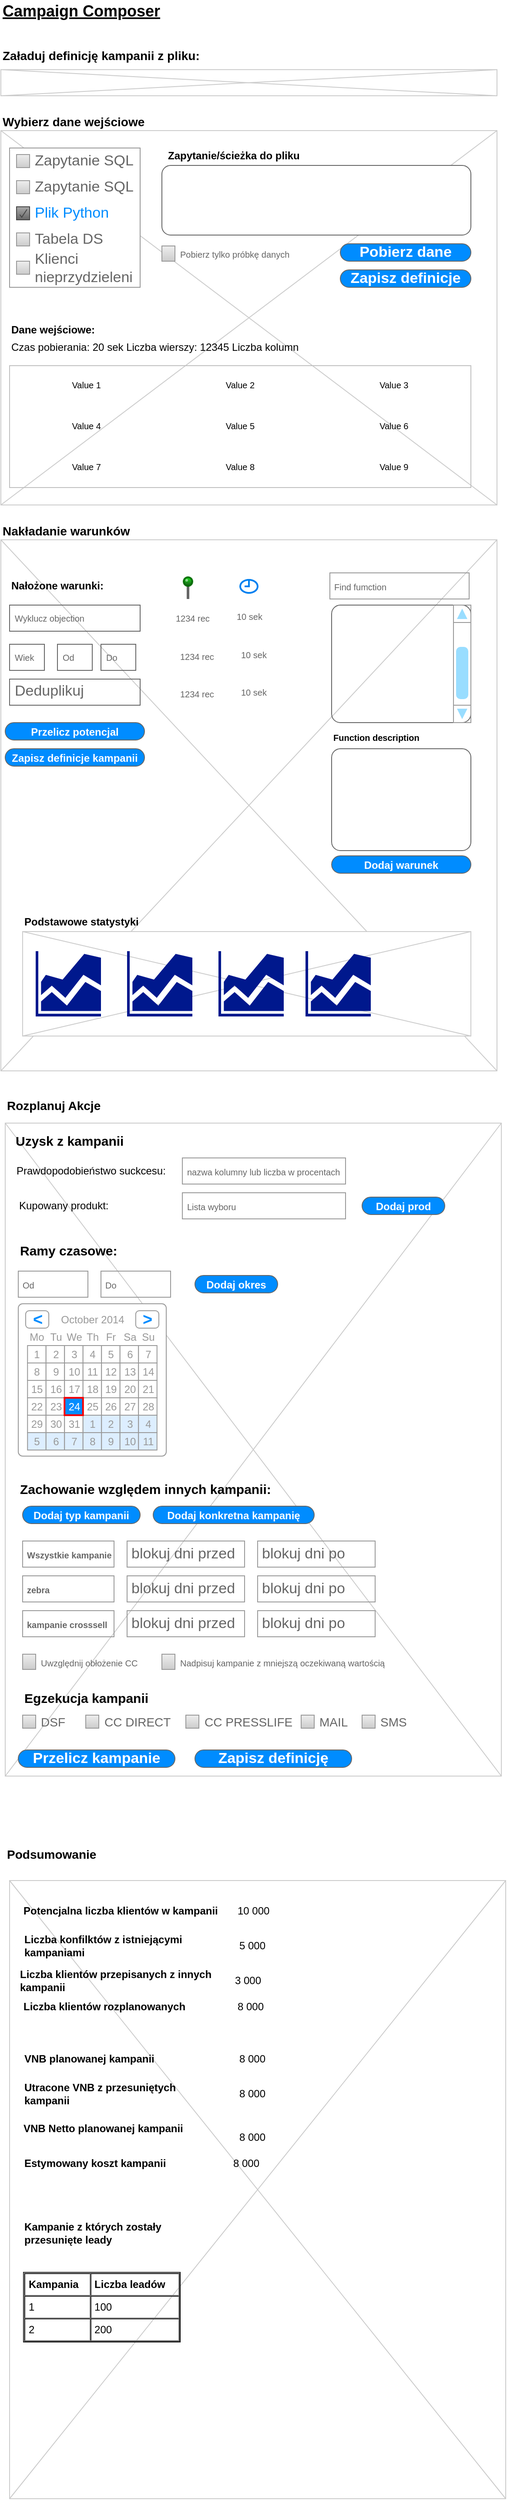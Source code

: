 <mxfile version="12.8.1" type="github">
  <diagram name="Page-1" id="f1b7ffb7-ca1e-a977-7cf5-a751b3c06c05">
    <mxGraphModel dx="1468" dy="744" grid="1" gridSize="10" guides="1" tooltips="1" connect="1" arrows="1" fold="1" page="1" pageScale="1" pageWidth="826" pageHeight="1169" background="#ffffff" math="0" shadow="0">
      <root>
        <mxCell id="0" />
        <mxCell id="1" parent="0" />
        <mxCell id="13" value="" style="verticalLabelPosition=bottom;verticalAlign=top;strokeWidth=1;shape=mxgraph.mockup.graphics.iconGrid;strokeColor=#CCCCCC;gridSize=1,1;" parent="1" vertex="1">
          <mxGeometry x="190" y="220" width="570" height="430" as="geometry" />
        </mxCell>
        <mxCell id="2" value="Campaign Composer" style="text;spacingTop=-5;fontSize=18;fontStyle=5" parent="1" vertex="1">
          <mxGeometry x="190" y="70" width="230" height="20" as="geometry" />
        </mxCell>
        <mxCell id="10" value="Wybierz dane wejściowe" style="text;spacingTop=-5;fontSize=14;fontStyle=1" parent="1" vertex="1">
          <mxGeometry x="190" y="200" width="250" height="20" as="geometry" />
        </mxCell>
        <mxCell id="50" value="" style="verticalLabelPosition=bottom;verticalAlign=top;strokeWidth=1;shape=mxgraph.mockup.graphics.iconGrid;strokeColor=#CCCCCC;gridSize=1,1;" parent="1" vertex="1">
          <mxGeometry x="190" y="150" width="570" height="30" as="geometry" />
        </mxCell>
        <mxCell id="51" value="Zapytanie/ścieżka do pliku" style="text;spacingTop=-5;fontStyle=1" parent="1" vertex="1">
          <mxGeometry x="380" y="240" width="30" height="20" as="geometry" />
        </mxCell>
        <mxCell id="rB9tY-ax31ugRvZ0QZS--175" value="" style="strokeWidth=1;shadow=0;dashed=0;align=center;html=1;shape=mxgraph.mockup.forms.rrect;rSize=0;strokeColor=#999999;fillColor=#ffffff;recursiveResize=0;" vertex="1" parent="1">
          <mxGeometry x="200" y="240" width="150" height="160" as="geometry" />
        </mxCell>
        <mxCell id="rB9tY-ax31ugRvZ0QZS--176" value="Zapytanie SQL" style="strokeWidth=1;shadow=0;dashed=0;align=center;html=1;shape=mxgraph.mockup.forms.rrect;rSize=0;fillColor=#eeeeee;strokeColor=#999999;gradientColor=#cccccc;align=left;spacingLeft=4;fontSize=17;fontColor=#666666;labelPosition=right;" vertex="1" parent="rB9tY-ax31ugRvZ0QZS--175">
          <mxGeometry x="8" y="7.5" width="15" height="15" as="geometry" />
        </mxCell>
        <mxCell id="rB9tY-ax31ugRvZ0QZS--177" value="Zapytanie SQL" style="strokeWidth=1;shadow=0;dashed=0;align=center;html=1;shape=mxgraph.mockup.forms.rrect;rSize=0;fillColor=#eeeeee;strokeColor=#999999;gradientColor=#cccccc;align=left;spacingLeft=4;fontSize=17;fontColor=#666666;labelPosition=right;" vertex="1" parent="rB9tY-ax31ugRvZ0QZS--175">
          <mxGeometry x="8" y="37.5" width="15" height="15" as="geometry" />
        </mxCell>
        <mxCell id="rB9tY-ax31ugRvZ0QZS--178" value="Plik Python" style="strokeWidth=1;shadow=0;dashed=0;align=center;html=1;shape=mxgraph.mockup.forms.checkbox;rSize=0;resizable=0;fillColor=#aaaaaa;strokeColor=#444444;gradientColor=#666666;align=left;spacingLeft=4;fontSize=17;fontColor=#008cff;labelPosition=right;" vertex="1" parent="rB9tY-ax31ugRvZ0QZS--175">
          <mxGeometry x="8" y="67.5" width="15" height="15" as="geometry" />
        </mxCell>
        <mxCell id="rB9tY-ax31ugRvZ0QZS--179" value="Tabela DS" style="strokeWidth=1;shadow=0;dashed=0;align=center;html=1;shape=mxgraph.mockup.forms.rrect;rSize=0;fillColor=#eeeeee;strokeColor=#999999;gradientColor=#cccccc;align=left;spacingLeft=4;fontSize=17;fontColor=#666666;labelPosition=right;" vertex="1" parent="rB9tY-ax31ugRvZ0QZS--175">
          <mxGeometry x="8" y="97.5" width="15" height="15" as="geometry" />
        </mxCell>
        <mxCell id="rB9tY-ax31ugRvZ0QZS--188" value="Klienci&lt;br&gt;nieprzydzieleni" style="strokeWidth=1;shadow=0;dashed=0;align=center;html=1;shape=mxgraph.mockup.forms.rrect;rSize=0;fillColor=#eeeeee;strokeColor=#999999;gradientColor=#cccccc;align=left;spacingLeft=4;fontSize=17;fontColor=#666666;labelPosition=right;" vertex="1" parent="rB9tY-ax31ugRvZ0QZS--175">
          <mxGeometry x="8" y="130" width="15" height="15" as="geometry" />
        </mxCell>
        <mxCell id="rB9tY-ax31ugRvZ0QZS--185" value="" style="shape=mxgraph.mockup.containers.marginRect;rectMarginTop=10;strokeColor=#666666;strokeWidth=1;dashed=0;rounded=1;arcSize=5;recursiveResize=0;" vertex="1" parent="1">
          <mxGeometry x="375" y="250" width="355" height="90" as="geometry" />
        </mxCell>
        <mxCell id="rB9tY-ax31ugRvZ0QZS--189" value="Załaduj definicję kampanii z pliku:" style="text;spacingTop=-5;fontSize=14;fontStyle=1" vertex="1" parent="1">
          <mxGeometry x="190" y="124" width="250" height="20" as="geometry" />
        </mxCell>
        <mxCell id="rB9tY-ax31ugRvZ0QZS--190" value="" style="shape=image;html=1;verticalAlign=top;verticalLabelPosition=bottom;labelBackgroundColor=#ffffff;imageAspect=0;aspect=fixed;image=https://cdn4.iconfinder.com/data/icons/common-toolbar/36/Open-128.png;fontSize=14;" vertex="1" parent="1">
          <mxGeometry x="210" y="156" width="18" height="18" as="geometry" />
        </mxCell>
        <mxCell id="rB9tY-ax31ugRvZ0QZS--191" value="Zapisz definicje" style="strokeWidth=1;shadow=0;dashed=0;align=center;html=1;shape=mxgraph.mockup.buttons.button;strokeColor=#666666;fontColor=#ffffff;mainText=;buttonStyle=round;fontSize=17;fontStyle=1;fillColor=#008cff;whiteSpace=wrap;" vertex="1" parent="1">
          <mxGeometry x="580" y="380" width="150" height="20" as="geometry" />
        </mxCell>
        <mxCell id="rB9tY-ax31ugRvZ0QZS--192" value="Pobierz dane" style="strokeWidth=1;shadow=0;dashed=0;align=center;html=1;shape=mxgraph.mockup.buttons.button;strokeColor=#666666;fontColor=#ffffff;mainText=;buttonStyle=round;fontSize=17;fontStyle=1;fillColor=#008cff;whiteSpace=wrap;" vertex="1" parent="1">
          <mxGeometry x="580" y="350" width="150" height="20" as="geometry" />
        </mxCell>
        <mxCell id="rB9tY-ax31ugRvZ0QZS--199" value="&lt;table border=&quot;0&quot; width=&quot;100%&quot; style=&quot;width: 100% ; height: 100% ; border-collapse: collapse ; font-size: 10px&quot;&gt;&lt;tbody&gt;&lt;tr&gt;&lt;td align=&quot;center&quot;&gt;&lt;font style=&quot;font-size: 10px&quot;&gt;Value 1&lt;/font&gt;&lt;/td&gt;&lt;td align=&quot;center&quot;&gt;&lt;font style=&quot;font-size: 10px&quot;&gt;Value 2&lt;/font&gt;&lt;/td&gt;&lt;td align=&quot;center&quot;&gt;&lt;font style=&quot;font-size: 10px&quot;&gt;Value 3&lt;/font&gt;&lt;/td&gt;&lt;/tr&gt;&lt;tr&gt;&lt;td align=&quot;center&quot;&gt;&lt;font style=&quot;font-size: 10px&quot;&gt;Value 4&lt;/font&gt;&lt;/td&gt;&lt;td align=&quot;center&quot;&gt;&lt;font style=&quot;font-size: 10px&quot;&gt;Value 5&lt;/font&gt;&lt;/td&gt;&lt;td align=&quot;center&quot;&gt;&lt;font style=&quot;font-size: 10px&quot;&gt;Value 6&lt;/font&gt;&lt;/td&gt;&lt;/tr&gt;&lt;tr&gt;&lt;td align=&quot;center&quot;&gt;&lt;font style=&quot;font-size: 10px&quot;&gt;Value 7&lt;/font&gt;&lt;/td&gt;&lt;td align=&quot;center&quot;&gt;&lt;font style=&quot;font-size: 10px&quot;&gt;Value 8&lt;/font&gt;&lt;/td&gt;&lt;td align=&quot;center&quot;&gt;&lt;font style=&quot;font-size: 10px&quot;&gt;Value 9&lt;/font&gt;&lt;/td&gt;&lt;/tr&gt;&lt;/tbody&gt;&lt;/table&gt;" style="text;html=1;strokeColor=#c0c0c0;fillColor=none;overflow=fill;fontSize=14;" vertex="1" parent="1">
          <mxGeometry x="200" y="490" width="530" height="140" as="geometry" />
        </mxCell>
        <mxCell id="rB9tY-ax31ugRvZ0QZS--203" value="Dane wejściowe:&#xa;" style="text;spacingTop=-5;fontStyle=1" vertex="1" parent="1">
          <mxGeometry x="200" y="440" width="30" height="20" as="geometry" />
        </mxCell>
        <mxCell id="rB9tY-ax31ugRvZ0QZS--206" value="Czas pobierania: 20 sek Liczba wierszy: 12345 Liczba kolumn" style="text;spacingTop=-5;fontStyle=0" vertex="1" parent="1">
          <mxGeometry x="200" y="460" width="30" height="20" as="geometry" />
        </mxCell>
        <mxCell id="rB9tY-ax31ugRvZ0QZS--207" value="&lt;font style=&quot;font-size: 10px&quot;&gt;Pobierz tylko próbkę danych&lt;/font&gt;" style="strokeWidth=1;shadow=0;dashed=0;align=center;html=1;shape=mxgraph.mockup.forms.rrect;rSize=0;fillColor=#eeeeee;strokeColor=#999999;gradientColor=#cccccc;align=left;spacingLeft=4;fontSize=17;fontColor=#666666;labelPosition=right;" vertex="1" parent="1">
          <mxGeometry x="375" y="352.5" width="15" height="17.5" as="geometry" />
        </mxCell>
        <mxCell id="rB9tY-ax31ugRvZ0QZS--212" value="Nakładanie warunków" style="text;spacingTop=-5;fontSize=14;fontStyle=1" vertex="1" parent="1">
          <mxGeometry x="190" y="670" width="250" height="20" as="geometry" />
        </mxCell>
        <mxCell id="rB9tY-ax31ugRvZ0QZS--213" value="" style="verticalLabelPosition=bottom;verticalAlign=top;strokeWidth=1;shape=mxgraph.mockup.graphics.iconGrid;strokeColor=#CCCCCC;gridSize=1,1;" vertex="1" parent="1">
          <mxGeometry x="190" y="690" width="570" height="610" as="geometry" />
        </mxCell>
        <mxCell id="rB9tY-ax31ugRvZ0QZS--224" value="" style="shape=mxgraph.mockup.containers.marginRect;rectMarginTop=10;strokeColor=#666666;strokeWidth=1;dashed=0;rounded=1;arcSize=5;recursiveResize=0;fillColor=none;gradientColor=none;fontSize=14;" vertex="1" parent="1">
          <mxGeometry x="570" y="755" width="160" height="145" as="geometry" />
        </mxCell>
        <mxCell id="rB9tY-ax31ugRvZ0QZS--230" value="" style="verticalLabelPosition=bottom;shadow=0;dashed=0;align=center;html=1;verticalAlign=top;strokeWidth=1;shape=mxgraph.mockup.navigation.scrollBar;strokeColor=#999999;barPos=20;fillColor2=#99ddff;strokeColor2=none;direction=north;fillColor=none;gradientColor=none;fontSize=10;" vertex="1" parent="1">
          <mxGeometry x="710" y="765" width="10" height="135" as="geometry" />
        </mxCell>
        <mxCell id="rB9tY-ax31ugRvZ0QZS--234" value="" style="shape=image;html=1;verticalAlign=top;verticalLabelPosition=bottom;labelBackgroundColor=#ffffff;imageAspect=0;aspect=fixed;image=https://cdn3.iconfinder.com/data/icons/wpzoom-developer-icon-set/500/67-128.png;fillColor=none;gradientColor=none;fontSize=13;" vertex="1" parent="1">
          <mxGeometry x="710" y="736" width="18" height="18" as="geometry" />
        </mxCell>
        <mxCell id="rB9tY-ax31ugRvZ0QZS--235" value="" style="shape=mxgraph.mockup.containers.marginRect;rectMarginTop=10;strokeColor=#666666;strokeWidth=1;dashed=0;rounded=1;arcSize=5;recursiveResize=0;fillColor=none;gradientColor=none;fontSize=12;" vertex="1" parent="1">
          <mxGeometry x="570" y="920" width="160" height="127" as="geometry" />
        </mxCell>
        <mxCell id="rB9tY-ax31ugRvZ0QZS--239" value="Function description" style="text;spacingTop=-5;fontStyle=1;fontSize=10;" vertex="1" parent="1">
          <mxGeometry x="570" y="910" width="30" height="20" as="geometry" />
        </mxCell>
        <mxCell id="rB9tY-ax31ugRvZ0QZS--242" value="&lt;span style=&quot;font-size: 12px&quot;&gt;Dodaj warunek&lt;/span&gt;" style="strokeWidth=1;shadow=0;dashed=0;align=center;html=1;shape=mxgraph.mockup.buttons.button;strokeColor=#666666;fontColor=#ffffff;mainText=;buttonStyle=round;fontSize=17;fontStyle=1;fillColor=#008cff;whiteSpace=wrap;" vertex="1" parent="1">
          <mxGeometry x="570" y="1053" width="160" height="20" as="geometry" />
        </mxCell>
        <mxCell id="rB9tY-ax31ugRvZ0QZS--243" value="Nałożone warunki:" style="text;spacingTop=-5;fontSize=12;fontStyle=1" vertex="1" parent="1">
          <mxGeometry x="200" y="734" width="250" height="20" as="geometry" />
        </mxCell>
        <mxCell id="rB9tY-ax31ugRvZ0QZS--244" value="&lt;font style=&quot;font-size: 10px&quot;&gt;Wyklucz objection&lt;/font&gt;" style="strokeWidth=1;shadow=0;dashed=0;align=center;html=1;shape=mxgraph.mockup.text.textBox;fontColor=#666666;align=left;fontSize=17;spacingLeft=4;spacingTop=-3;strokeColor=#666666;mainText=;fillColor=none;gradientColor=none;" vertex="1" parent="1">
          <mxGeometry x="200" y="765" width="150" height="30" as="geometry" />
        </mxCell>
        <mxCell id="rB9tY-ax31ugRvZ0QZS--245" value="" style="html=1;verticalLabelPosition=bottom;align=center;labelBackgroundColor=#ffffff;verticalAlign=top;strokeWidth=2;strokeColor=#0080F0;shadow=0;dashed=0;shape=mxgraph.ios7.icons.clock;fillColor=none;gradientColor=none;fontSize=12;" vertex="1" parent="1">
          <mxGeometry x="465" y="736" width="20" height="15" as="geometry" />
        </mxCell>
        <mxCell id="rB9tY-ax31ugRvZ0QZS--246" value="&lt;font style=&quot;font-size: 10px&quot;&gt;10 sek&lt;/font&gt;" style="strokeWidth=1;shadow=0;dashed=0;align=center;html=1;shape=mxgraph.mockup.text.textBox;fontColor=#666666;align=left;fontSize=17;spacingLeft=4;spacingTop=-3;strokeColor=none;mainText=;fillColor=none;gradientColor=none;" vertex="1" parent="1">
          <mxGeometry x="455" y="765.5" width="40" height="25" as="geometry" />
        </mxCell>
        <mxCell id="rB9tY-ax31ugRvZ0QZS--249" value="" style="verticalLabelPosition=top;shadow=0;dashed=0;align=center;html=1;verticalAlign=bottom;strokeWidth=1;shape=mxgraph.mockup.misc.pin;fillColor2=#00dd00;fillColor3=#004400;strokeColor=#006600;fillColor=none;gradientColor=none;fontSize=12;" vertex="1" parent="1">
          <mxGeometry x="400" y="733" width="10" height="25" as="geometry" />
        </mxCell>
        <mxCell id="rB9tY-ax31ugRvZ0QZS--250" value="&lt;font style=&quot;font-size: 10px&quot;&gt;1234 rec&lt;/font&gt;" style="strokeWidth=1;shadow=0;dashed=0;align=center;html=1;shape=mxgraph.mockup.text.textBox;fontColor=#666666;align=left;fontSize=17;spacingLeft=4;spacingTop=-3;strokeColor=none;mainText=;fillColor=none;gradientColor=none;" vertex="1" parent="1">
          <mxGeometry x="385" y="767.5" width="40" height="25" as="geometry" />
        </mxCell>
        <mxCell id="rB9tY-ax31ugRvZ0QZS--251" value="&lt;font style=&quot;font-size: 10px&quot;&gt;Wiek&lt;/font&gt;" style="strokeWidth=1;shadow=0;dashed=0;align=center;html=1;shape=mxgraph.mockup.text.textBox;fontColor=#666666;align=left;fontSize=17;spacingLeft=4;spacingTop=-3;strokeColor=#666666;mainText=;fillColor=none;gradientColor=none;" vertex="1" parent="1">
          <mxGeometry x="200" y="810" width="40" height="30" as="geometry" />
        </mxCell>
        <mxCell id="rB9tY-ax31ugRvZ0QZS--252" value="&lt;font style=&quot;font-size: 10px&quot;&gt;Od&lt;/font&gt;" style="strokeWidth=1;shadow=0;dashed=0;align=center;html=1;shape=mxgraph.mockup.text.textBox;fontColor=#666666;align=left;fontSize=17;spacingLeft=4;spacingTop=-3;strokeColor=#666666;mainText=;fillColor=none;gradientColor=none;" vertex="1" parent="1">
          <mxGeometry x="255" y="810" width="40" height="30" as="geometry" />
        </mxCell>
        <mxCell id="rB9tY-ax31ugRvZ0QZS--253" value="&lt;font style=&quot;font-size: 10px&quot;&gt;Do&lt;/font&gt;" style="strokeWidth=1;shadow=0;dashed=0;align=center;html=1;shape=mxgraph.mockup.text.textBox;fontColor=#666666;align=left;fontSize=17;spacingLeft=4;spacingTop=-3;strokeColor=#666666;mainText=;fillColor=none;gradientColor=none;" vertex="1" parent="1">
          <mxGeometry x="305" y="810" width="40" height="30" as="geometry" />
        </mxCell>
        <mxCell id="rB9tY-ax31ugRvZ0QZS--256" value="&lt;font style=&quot;font-size: 10px&quot;&gt;10 sek&lt;/font&gt;" style="strokeWidth=1;shadow=0;dashed=0;align=center;html=1;shape=mxgraph.mockup.text.textBox;fontColor=#666666;align=left;fontSize=17;spacingLeft=4;spacingTop=-3;strokeColor=none;mainText=;fillColor=none;gradientColor=none;" vertex="1" parent="1">
          <mxGeometry x="460" y="810" width="40" height="25" as="geometry" />
        </mxCell>
        <mxCell id="rB9tY-ax31ugRvZ0QZS--257" value="&lt;font style=&quot;font-size: 10px&quot;&gt;1234 rec&lt;/font&gt;" style="strokeWidth=1;shadow=0;dashed=0;align=center;html=1;shape=mxgraph.mockup.text.textBox;fontColor=#666666;align=left;fontSize=17;spacingLeft=4;spacingTop=-3;strokeColor=none;mainText=;fillColor=none;gradientColor=none;" vertex="1" parent="1">
          <mxGeometry x="390" y="812" width="40" height="25" as="geometry" />
        </mxCell>
        <mxCell id="rB9tY-ax31ugRvZ0QZS--258" value="&lt;span style=&quot;font-size: 12px&quot;&gt;Przelicz potencjal&lt;/span&gt;&lt;span style=&quot;color: rgba(0 , 0 , 0 , 0) ; font-family: monospace ; font-size: 0px ; font-weight: 400 ; white-space: nowrap&quot;&gt;%3CmxGraphModel%3E%3Croot%3E%3CmxCell%20id%3D%220%22%2F%3E%3CmxCell%20id%3D%221%22%20parent%3D%220%22%2F%3E%3CmxCell%20id%3D%222%22%20value%3D%22%26lt%3Bspan%20style%3D%26quot%3Bfont-size%3A%2012px%26quot%3B%26gt%3BDodaj%20warunek%26lt%3B%2Fspan%26gt%3B%22%20style%3D%22strokeWidth%3D1%3Bshadow%3D0%3Bdashed%3D0%3Balign%3Dcenter%3Bhtml%3D1%3Bshape%3Dmxgraph.mockup.buttons.button%3BstrokeColor%3D%23666666%3BfontColor%3D%23ffffff%3BmainText%3D%3BbuttonStyle%3Dround%3BfontSize%3D17%3BfontStyle%3D1%3BfillColor%3D%23008cff%3BwhiteSpace%3Dwrap%3B%22%20vertex%3D%221%22%20parent%3D%221%22%3E%3CmxGeometry%20x%3D%22570%22%20y%3D%221053%22%20width%3D%22160%22%20height%3D%2220%22%20as%3D%22geometry%22%2F%3E%3C%2FmxCell%3E%3C%2Froot%3E%3C%2FmxGraphModel%3E&lt;/span&gt;" style="strokeWidth=1;shadow=0;dashed=0;align=center;html=1;shape=mxgraph.mockup.buttons.button;strokeColor=#666666;fontColor=#ffffff;mainText=;buttonStyle=round;fontSize=17;fontStyle=1;fillColor=#008cff;whiteSpace=wrap;" vertex="1" parent="1">
          <mxGeometry x="195" y="900" width="160" height="20" as="geometry" />
        </mxCell>
        <mxCell id="rB9tY-ax31ugRvZ0QZS--259" value="&lt;span style=&quot;font-size: 12px&quot;&gt;Zapisz definicje kampanii&lt;/span&gt;" style="strokeWidth=1;shadow=0;dashed=0;align=center;html=1;shape=mxgraph.mockup.buttons.button;strokeColor=#666666;fontColor=#ffffff;mainText=;buttonStyle=round;fontSize=17;fontStyle=1;fillColor=#008cff;whiteSpace=wrap;" vertex="1" parent="1">
          <mxGeometry x="195" y="930" width="160" height="20" as="geometry" />
        </mxCell>
        <mxCell id="rB9tY-ax31ugRvZ0QZS--260" value="Deduplikuj" style="strokeWidth=1;shadow=0;dashed=0;align=center;html=1;shape=mxgraph.mockup.text.textBox;fontColor=#666666;align=left;fontSize=17;spacingLeft=4;spacingTop=-3;strokeColor=#666666;mainText=;fillColor=none;gradientColor=none;" vertex="1" parent="1">
          <mxGeometry x="200" y="850" width="150" height="30" as="geometry" />
        </mxCell>
        <mxCell id="rB9tY-ax31ugRvZ0QZS--261" value="" style="verticalLabelPosition=bottom;verticalAlign=top;strokeWidth=1;shape=mxgraph.mockup.graphics.iconGrid;strokeColor=#CCCCCC;gridSize=1,1;" vertex="1" parent="1">
          <mxGeometry x="215" y="1140" width="515" height="120" as="geometry" />
        </mxCell>
        <mxCell id="rB9tY-ax31ugRvZ0QZS--262" value="Podstawowe statystyki" style="text;spacingTop=-5;fontSize=12;fontStyle=1" vertex="1" parent="1">
          <mxGeometry x="215" y="1120" width="250" height="20" as="geometry" />
        </mxCell>
        <mxCell id="rB9tY-ax31ugRvZ0QZS--263" value="" style="aspect=fixed;pointerEvents=1;shadow=0;dashed=0;html=1;strokeColor=none;labelPosition=center;verticalLabelPosition=bottom;verticalAlign=top;align=center;fillColor=#00188D;shape=mxgraph.mscae.general.graph;fontSize=12;" vertex="1" parent="1">
          <mxGeometry x="230" y="1162.5" width="75" height="75" as="geometry" />
        </mxCell>
        <mxCell id="rB9tY-ax31ugRvZ0QZS--264" value="" style="aspect=fixed;pointerEvents=1;shadow=0;dashed=0;html=1;strokeColor=none;labelPosition=center;verticalLabelPosition=bottom;verticalAlign=top;align=center;fillColor=#00188D;shape=mxgraph.mscae.general.graph;fontSize=12;" vertex="1" parent="1">
          <mxGeometry x="335" y="1162.5" width="75" height="75" as="geometry" />
        </mxCell>
        <mxCell id="rB9tY-ax31ugRvZ0QZS--265" value="" style="aspect=fixed;pointerEvents=1;shadow=0;dashed=0;html=1;strokeColor=none;labelPosition=center;verticalLabelPosition=bottom;verticalAlign=top;align=center;fillColor=#00188D;shape=mxgraph.mscae.general.graph;fontSize=12;" vertex="1" parent="1">
          <mxGeometry x="440" y="1162.5" width="75" height="75" as="geometry" />
        </mxCell>
        <mxCell id="rB9tY-ax31ugRvZ0QZS--266" value="" style="aspect=fixed;pointerEvents=1;shadow=0;dashed=0;html=1;strokeColor=none;labelPosition=center;verticalLabelPosition=bottom;verticalAlign=top;align=center;fillColor=#00188D;shape=mxgraph.mscae.general.graph;fontSize=12;" vertex="1" parent="1">
          <mxGeometry x="540" y="1162.5" width="75" height="75" as="geometry" />
        </mxCell>
        <mxCell id="rB9tY-ax31ugRvZ0QZS--267" value="Rozplanuj Akcje" style="text;spacingTop=-5;fontSize=14;fontStyle=1" vertex="1" parent="1">
          <mxGeometry x="195" y="1330" width="250" height="20" as="geometry" />
        </mxCell>
        <mxCell id="rB9tY-ax31ugRvZ0QZS--268" value="" style="verticalLabelPosition=bottom;verticalAlign=top;strokeWidth=1;shape=mxgraph.mockup.graphics.iconGrid;strokeColor=#CCCCCC;gridSize=1,1;" vertex="1" parent="1">
          <mxGeometry x="195" y="1360" width="570" height="750" as="geometry" />
        </mxCell>
        <mxCell id="rB9tY-ax31ugRvZ0QZS--271" value="&lt;font style=&quot;font-size: 10px&quot;&gt;10 sek&lt;/font&gt;" style="strokeWidth=1;shadow=0;dashed=0;align=center;html=1;shape=mxgraph.mockup.text.textBox;fontColor=#666666;align=left;fontSize=17;spacingLeft=4;spacingTop=-3;strokeColor=none;mainText=;fillColor=none;gradientColor=none;" vertex="1" parent="1">
          <mxGeometry x="460" y="853" width="40" height="25" as="geometry" />
        </mxCell>
        <mxCell id="rB9tY-ax31ugRvZ0QZS--272" value="&lt;font style=&quot;font-size: 10px&quot;&gt;1234 rec&lt;/font&gt;" style="strokeWidth=1;shadow=0;dashed=0;align=center;html=1;shape=mxgraph.mockup.text.textBox;fontColor=#666666;align=left;fontSize=17;spacingLeft=4;spacingTop=-3;strokeColor=none;mainText=;fillColor=none;gradientColor=none;" vertex="1" parent="1">
          <mxGeometry x="390" y="855" width="40" height="25" as="geometry" />
        </mxCell>
        <mxCell id="rB9tY-ax31ugRvZ0QZS--273" value="Uzysk z kampanii" style="text;spacingTop=-5;fontSize=15;fontStyle=1" vertex="1" parent="1">
          <mxGeometry x="205" y="1370" width="115" height="20" as="geometry" />
        </mxCell>
        <mxCell id="rB9tY-ax31ugRvZ0QZS--274" value="Prawdopodobieństwo suckcesu:" style="rounded=0;whiteSpace=wrap;html=1;strokeColor=none;fillColor=none;gradientColor=none;fontSize=12;align=left;" vertex="1" parent="1">
          <mxGeometry x="206" y="1400" width="190" height="30" as="geometry" />
        </mxCell>
        <mxCell id="rB9tY-ax31ugRvZ0QZS--276" value="&lt;font style=&quot;font-size: 10px&quot;&gt;Find fumction&lt;/font&gt;" style="strokeWidth=1;shadow=0;dashed=0;align=center;html=1;shape=mxgraph.mockup.forms.pwField;strokeColor=#999999;mainText=;align=left;fontColor=#666666;fontSize=17;spacingLeft=3;fillColor=none;gradientColor=none;" vertex="1" parent="1">
          <mxGeometry x="568" y="728" width="160" height="30" as="geometry" />
        </mxCell>
        <mxCell id="rB9tY-ax31ugRvZ0QZS--223" value="&lt;font style=&quot;font-size: 10px&quot;&gt;nazwa kolumny lub liczba w procentach&lt;/font&gt;" style="strokeWidth=1;shadow=0;dashed=0;align=center;html=1;shape=mxgraph.mockup.forms.pwField;strokeColor=#999999;mainText=;align=left;fontColor=#666666;fontSize=17;spacingLeft=3;fillColor=none;gradientColor=none;" vertex="1" parent="1">
          <mxGeometry x="398.5" y="1400" width="187.5" height="30" as="geometry" />
        </mxCell>
        <mxCell id="rB9tY-ax31ugRvZ0QZS--277" value="Kupowany produkt:" style="rounded=0;whiteSpace=wrap;html=1;strokeColor=none;fillColor=none;gradientColor=none;fontSize=12;align=left;" vertex="1" parent="1">
          <mxGeometry x="208.5" y="1440" width="161.5" height="30" as="geometry" />
        </mxCell>
        <mxCell id="rB9tY-ax31ugRvZ0QZS--278" value="&lt;font style=&quot;font-size: 10px&quot;&gt;Lista wyboru&lt;/font&gt;" style="strokeWidth=1;shadow=0;dashed=0;align=center;html=1;shape=mxgraph.mockup.forms.pwField;strokeColor=#999999;mainText=;align=left;fontColor=#666666;fontSize=17;spacingLeft=3;fillColor=none;gradientColor=none;" vertex="1" parent="1">
          <mxGeometry x="398.5" y="1440" width="187.5" height="30" as="geometry" />
        </mxCell>
        <mxCell id="rB9tY-ax31ugRvZ0QZS--279" value="Ramy czasowe:" style="text;spacingTop=-5;fontSize=15;fontStyle=1" vertex="1" parent="1">
          <mxGeometry x="210" y="1496" width="115" height="20" as="geometry" />
        </mxCell>
        <mxCell id="rB9tY-ax31ugRvZ0QZS--280" value="" style="strokeWidth=1;shadow=0;dashed=0;align=center;html=1;shape=mxgraph.mockup.forms.rrect;rSize=5;strokeColor=#999999;fillColor=#ffffff;fontSize=12;" vertex="1" parent="1">
          <mxGeometry x="210" y="1567.5" width="170" height="175" as="geometry" />
        </mxCell>
        <mxCell id="rB9tY-ax31ugRvZ0QZS--281" value="October 2014" style="strokeWidth=1;shadow=0;dashed=0;align=center;html=1;shape=mxgraph.mockup.forms.anchor;fontColor=#999999;" vertex="1" parent="rB9tY-ax31ugRvZ0QZS--280">
          <mxGeometry x="31.875" y="8" width="106.25" height="20" as="geometry" />
        </mxCell>
        <mxCell id="rB9tY-ax31ugRvZ0QZS--282" value="&lt;" style="strokeWidth=1;shadow=0;dashed=0;align=center;html=1;shape=mxgraph.mockup.forms.rrect;rSize=4;strokeColor=#999999;fontColor=#008cff;fontSize=19;fontStyle=1;" vertex="1" parent="rB9tY-ax31ugRvZ0QZS--280">
          <mxGeometry x="8.5" y="8" width="26.562" height="20" as="geometry" />
        </mxCell>
        <mxCell id="rB9tY-ax31ugRvZ0QZS--283" value="&gt;" style="strokeWidth=1;shadow=0;dashed=0;align=center;html=1;shape=mxgraph.mockup.forms.rrect;rSize=4;strokeColor=#999999;fontColor=#008cff;fontSize=19;fontStyle=1;" vertex="1" parent="rB9tY-ax31ugRvZ0QZS--280">
          <mxGeometry x="134.938" y="8" width="26.562" height="20" as="geometry" />
        </mxCell>
        <mxCell id="rB9tY-ax31ugRvZ0QZS--284" value="Mo" style="strokeWidth=1;shadow=0;dashed=0;align=center;html=1;shape=mxgraph.mockup.forms.anchor;fontColor=#999999;" vertex="1" parent="rB9tY-ax31ugRvZ0QZS--280">
          <mxGeometry x="10.625" y="28" width="21.25" height="20" as="geometry" />
        </mxCell>
        <mxCell id="rB9tY-ax31ugRvZ0QZS--285" value="Tu" style="strokeWidth=1;shadow=0;dashed=0;align=center;html=1;shape=mxgraph.mockup.forms.anchor;fontColor=#999999;" vertex="1" parent="rB9tY-ax31ugRvZ0QZS--280">
          <mxGeometry x="31.875" y="28" width="21.25" height="20" as="geometry" />
        </mxCell>
        <mxCell id="rB9tY-ax31ugRvZ0QZS--286" value="We" style="strokeWidth=1;shadow=0;dashed=0;align=center;html=1;shape=mxgraph.mockup.forms.anchor;fontColor=#999999;" vertex="1" parent="rB9tY-ax31ugRvZ0QZS--280">
          <mxGeometry x="53.125" y="28" width="21.25" height="20" as="geometry" />
        </mxCell>
        <mxCell id="rB9tY-ax31ugRvZ0QZS--287" value="Th" style="strokeWidth=1;shadow=0;dashed=0;align=center;html=1;shape=mxgraph.mockup.forms.anchor;fontColor=#999999;" vertex="1" parent="rB9tY-ax31ugRvZ0QZS--280">
          <mxGeometry x="74.375" y="28" width="21.25" height="20" as="geometry" />
        </mxCell>
        <mxCell id="rB9tY-ax31ugRvZ0QZS--288" value="Fr" style="strokeWidth=1;shadow=0;dashed=0;align=center;html=1;shape=mxgraph.mockup.forms.anchor;fontColor=#999999;" vertex="1" parent="rB9tY-ax31ugRvZ0QZS--280">
          <mxGeometry x="95.625" y="28" width="21.25" height="20" as="geometry" />
        </mxCell>
        <mxCell id="rB9tY-ax31ugRvZ0QZS--289" value="Sa" style="strokeWidth=1;shadow=0;dashed=0;align=center;html=1;shape=mxgraph.mockup.forms.anchor;fontColor=#999999;" vertex="1" parent="rB9tY-ax31ugRvZ0QZS--280">
          <mxGeometry x="116.875" y="28" width="21.25" height="20" as="geometry" />
        </mxCell>
        <mxCell id="rB9tY-ax31ugRvZ0QZS--290" value="Su" style="strokeWidth=1;shadow=0;dashed=0;align=center;html=1;shape=mxgraph.mockup.forms.anchor;fontColor=#999999;" vertex="1" parent="rB9tY-ax31ugRvZ0QZS--280">
          <mxGeometry x="138.125" y="28" width="21.25" height="20" as="geometry" />
        </mxCell>
        <mxCell id="rB9tY-ax31ugRvZ0QZS--291" value="1" style="strokeWidth=1;shadow=0;dashed=0;align=center;html=1;shape=mxgraph.mockup.forms.rrect;rSize=0;strokeColor=#999999;fontColor=#999999;" vertex="1" parent="rB9tY-ax31ugRvZ0QZS--280">
          <mxGeometry x="10.625" y="48" width="21.25" height="20" as="geometry" />
        </mxCell>
        <mxCell id="rB9tY-ax31ugRvZ0QZS--292" value="2" style="strokeWidth=1;shadow=0;dashed=0;align=center;html=1;shape=mxgraph.mockup.forms.rrect;rSize=0;strokeColor=#999999;fontColor=#999999;" vertex="1" parent="rB9tY-ax31ugRvZ0QZS--280">
          <mxGeometry x="31.875" y="48" width="21.25" height="20" as="geometry" />
        </mxCell>
        <mxCell id="rB9tY-ax31ugRvZ0QZS--293" value="3" style="strokeWidth=1;shadow=0;dashed=0;align=center;html=1;shape=mxgraph.mockup.forms.rrect;rSize=0;strokeColor=#999999;fontColor=#999999;" vertex="1" parent="rB9tY-ax31ugRvZ0QZS--280">
          <mxGeometry x="53.125" y="48" width="21.25" height="20" as="geometry" />
        </mxCell>
        <mxCell id="rB9tY-ax31ugRvZ0QZS--294" value="4" style="strokeWidth=1;shadow=0;dashed=0;align=center;html=1;shape=mxgraph.mockup.forms.rrect;rSize=0;strokeColor=#999999;fontColor=#999999;" vertex="1" parent="rB9tY-ax31ugRvZ0QZS--280">
          <mxGeometry x="74.375" y="48" width="21.25" height="20" as="geometry" />
        </mxCell>
        <mxCell id="rB9tY-ax31ugRvZ0QZS--295" value="5" style="strokeWidth=1;shadow=0;dashed=0;align=center;html=1;shape=mxgraph.mockup.forms.rrect;rSize=0;strokeColor=#999999;fontColor=#999999;" vertex="1" parent="rB9tY-ax31ugRvZ0QZS--280">
          <mxGeometry x="95.625" y="48" width="21.25" height="20" as="geometry" />
        </mxCell>
        <mxCell id="rB9tY-ax31ugRvZ0QZS--296" value="6" style="strokeWidth=1;shadow=0;dashed=0;align=center;html=1;shape=mxgraph.mockup.forms.rrect;rSize=0;strokeColor=#999999;fontColor=#999999;" vertex="1" parent="rB9tY-ax31ugRvZ0QZS--280">
          <mxGeometry x="116.875" y="48" width="21.25" height="20" as="geometry" />
        </mxCell>
        <mxCell id="rB9tY-ax31ugRvZ0QZS--297" value="7" style="strokeWidth=1;shadow=0;dashed=0;align=center;html=1;shape=mxgraph.mockup.forms.rrect;rSize=0;strokeColor=#999999;fontColor=#999999;" vertex="1" parent="rB9tY-ax31ugRvZ0QZS--280">
          <mxGeometry x="138.125" y="48" width="21.25" height="20" as="geometry" />
        </mxCell>
        <mxCell id="rB9tY-ax31ugRvZ0QZS--298" value="8" style="strokeWidth=1;shadow=0;dashed=0;align=center;html=1;shape=mxgraph.mockup.forms.rrect;rSize=0;strokeColor=#999999;fontColor=#999999;" vertex="1" parent="rB9tY-ax31ugRvZ0QZS--280">
          <mxGeometry x="10.625" y="68" width="21.25" height="20" as="geometry" />
        </mxCell>
        <mxCell id="rB9tY-ax31ugRvZ0QZS--299" value="9" style="strokeWidth=1;shadow=0;dashed=0;align=center;html=1;shape=mxgraph.mockup.forms.rrect;rSize=0;strokeColor=#999999;fontColor=#999999;" vertex="1" parent="rB9tY-ax31ugRvZ0QZS--280">
          <mxGeometry x="31.875" y="68" width="21.25" height="20" as="geometry" />
        </mxCell>
        <mxCell id="rB9tY-ax31ugRvZ0QZS--300" value="10" style="strokeWidth=1;shadow=0;dashed=0;align=center;html=1;shape=mxgraph.mockup.forms.rrect;rSize=0;strokeColor=#999999;fontColor=#999999;" vertex="1" parent="rB9tY-ax31ugRvZ0QZS--280">
          <mxGeometry x="53.125" y="68" width="21.25" height="20" as="geometry" />
        </mxCell>
        <mxCell id="rB9tY-ax31ugRvZ0QZS--301" value="11" style="strokeWidth=1;shadow=0;dashed=0;align=center;html=1;shape=mxgraph.mockup.forms.rrect;rSize=0;strokeColor=#999999;fontColor=#999999;" vertex="1" parent="rB9tY-ax31ugRvZ0QZS--280">
          <mxGeometry x="74.375" y="68" width="21.25" height="20" as="geometry" />
        </mxCell>
        <mxCell id="rB9tY-ax31ugRvZ0QZS--302" value="12" style="strokeWidth=1;shadow=0;dashed=0;align=center;html=1;shape=mxgraph.mockup.forms.rrect;rSize=0;strokeColor=#999999;fontColor=#999999;" vertex="1" parent="rB9tY-ax31ugRvZ0QZS--280">
          <mxGeometry x="95.625" y="68" width="21.25" height="20" as="geometry" />
        </mxCell>
        <mxCell id="rB9tY-ax31ugRvZ0QZS--303" value="13" style="strokeWidth=1;shadow=0;dashed=0;align=center;html=1;shape=mxgraph.mockup.forms.rrect;rSize=0;strokeColor=#999999;fontColor=#999999;" vertex="1" parent="rB9tY-ax31ugRvZ0QZS--280">
          <mxGeometry x="116.875" y="68" width="21.25" height="20" as="geometry" />
        </mxCell>
        <mxCell id="rB9tY-ax31ugRvZ0QZS--304" value="14" style="strokeWidth=1;shadow=0;dashed=0;align=center;html=1;shape=mxgraph.mockup.forms.rrect;rSize=0;strokeColor=#999999;fontColor=#999999;" vertex="1" parent="rB9tY-ax31ugRvZ0QZS--280">
          <mxGeometry x="138.125" y="68" width="21.25" height="20" as="geometry" />
        </mxCell>
        <mxCell id="rB9tY-ax31ugRvZ0QZS--305" value="15" style="strokeWidth=1;shadow=0;dashed=0;align=center;html=1;shape=mxgraph.mockup.forms.rrect;rSize=0;strokeColor=#999999;fontColor=#999999;" vertex="1" parent="rB9tY-ax31ugRvZ0QZS--280">
          <mxGeometry x="10.625" y="88" width="21.25" height="20" as="geometry" />
        </mxCell>
        <mxCell id="rB9tY-ax31ugRvZ0QZS--306" value="16" style="strokeWidth=1;shadow=0;dashed=0;align=center;html=1;shape=mxgraph.mockup.forms.rrect;rSize=0;strokeColor=#999999;fontColor=#999999;" vertex="1" parent="rB9tY-ax31ugRvZ0QZS--280">
          <mxGeometry x="31.875" y="88" width="21.25" height="20" as="geometry" />
        </mxCell>
        <mxCell id="rB9tY-ax31ugRvZ0QZS--307" value="17" style="strokeWidth=1;shadow=0;dashed=0;align=center;html=1;shape=mxgraph.mockup.forms.rrect;rSize=0;strokeColor=#999999;fontColor=#999999;" vertex="1" parent="rB9tY-ax31ugRvZ0QZS--280">
          <mxGeometry x="53.125" y="88" width="21.25" height="20" as="geometry" />
        </mxCell>
        <mxCell id="rB9tY-ax31ugRvZ0QZS--308" value="18" style="strokeWidth=1;shadow=0;dashed=0;align=center;html=1;shape=mxgraph.mockup.forms.rrect;rSize=0;strokeColor=#999999;fontColor=#999999;" vertex="1" parent="rB9tY-ax31ugRvZ0QZS--280">
          <mxGeometry x="74.375" y="88" width="21.25" height="20" as="geometry" />
        </mxCell>
        <mxCell id="rB9tY-ax31ugRvZ0QZS--309" value="19" style="strokeWidth=1;shadow=0;dashed=0;align=center;html=1;shape=mxgraph.mockup.forms.rrect;rSize=0;strokeColor=#999999;fontColor=#999999;" vertex="1" parent="rB9tY-ax31ugRvZ0QZS--280">
          <mxGeometry x="95.625" y="88" width="21.25" height="20" as="geometry" />
        </mxCell>
        <mxCell id="rB9tY-ax31ugRvZ0QZS--310" value="20" style="strokeWidth=1;shadow=0;dashed=0;align=center;html=1;shape=mxgraph.mockup.forms.rrect;rSize=0;strokeColor=#999999;fontColor=#999999;" vertex="1" parent="rB9tY-ax31ugRvZ0QZS--280">
          <mxGeometry x="116.875" y="88" width="21.25" height="20" as="geometry" />
        </mxCell>
        <mxCell id="rB9tY-ax31ugRvZ0QZS--311" value="21" style="strokeWidth=1;shadow=0;dashed=0;align=center;html=1;shape=mxgraph.mockup.forms.rrect;rSize=0;strokeColor=#999999;fontColor=#999999;" vertex="1" parent="rB9tY-ax31ugRvZ0QZS--280">
          <mxGeometry x="138.125" y="88" width="21.25" height="20" as="geometry" />
        </mxCell>
        <mxCell id="rB9tY-ax31ugRvZ0QZS--312" value="22" style="strokeWidth=1;shadow=0;dashed=0;align=center;html=1;shape=mxgraph.mockup.forms.rrect;rSize=0;strokeColor=#999999;fontColor=#999999;" vertex="1" parent="rB9tY-ax31ugRvZ0QZS--280">
          <mxGeometry x="10.625" y="108" width="21.25" height="20" as="geometry" />
        </mxCell>
        <mxCell id="rB9tY-ax31ugRvZ0QZS--313" value="23" style="strokeWidth=1;shadow=0;dashed=0;align=center;html=1;shape=mxgraph.mockup.forms.rrect;rSize=0;strokeColor=#999999;fontColor=#999999;" vertex="1" parent="rB9tY-ax31ugRvZ0QZS--280">
          <mxGeometry x="31.875" y="108" width="21.25" height="20" as="geometry" />
        </mxCell>
        <mxCell id="rB9tY-ax31ugRvZ0QZS--314" value="25" style="strokeWidth=1;shadow=0;dashed=0;align=center;html=1;shape=mxgraph.mockup.forms.rrect;rSize=0;strokeColor=#999999;fontColor=#999999;" vertex="1" parent="rB9tY-ax31ugRvZ0QZS--280">
          <mxGeometry x="74.375" y="108" width="21.25" height="20" as="geometry" />
        </mxCell>
        <mxCell id="rB9tY-ax31ugRvZ0QZS--315" value="26" style="strokeWidth=1;shadow=0;dashed=0;align=center;html=1;shape=mxgraph.mockup.forms.rrect;rSize=0;strokeColor=#999999;fontColor=#999999;" vertex="1" parent="rB9tY-ax31ugRvZ0QZS--280">
          <mxGeometry x="95.625" y="108" width="21.25" height="20" as="geometry" />
        </mxCell>
        <mxCell id="rB9tY-ax31ugRvZ0QZS--316" value="27" style="strokeWidth=1;shadow=0;dashed=0;align=center;html=1;shape=mxgraph.mockup.forms.rrect;rSize=0;strokeColor=#999999;fontColor=#999999;" vertex="1" parent="rB9tY-ax31ugRvZ0QZS--280">
          <mxGeometry x="116.875" y="108" width="21.25" height="20" as="geometry" />
        </mxCell>
        <mxCell id="rB9tY-ax31ugRvZ0QZS--317" value="28" style="strokeWidth=1;shadow=0;dashed=0;align=center;html=1;shape=mxgraph.mockup.forms.rrect;rSize=0;strokeColor=#999999;fontColor=#999999;" vertex="1" parent="rB9tY-ax31ugRvZ0QZS--280">
          <mxGeometry x="138.125" y="108" width="21.25" height="20" as="geometry" />
        </mxCell>
        <mxCell id="rB9tY-ax31ugRvZ0QZS--318" value="29" style="strokeWidth=1;shadow=0;dashed=0;align=center;html=1;shape=mxgraph.mockup.forms.rrect;rSize=0;strokeColor=#999999;fontColor=#999999;" vertex="1" parent="rB9tY-ax31ugRvZ0QZS--280">
          <mxGeometry x="10.625" y="128" width="21.25" height="20" as="geometry" />
        </mxCell>
        <mxCell id="rB9tY-ax31ugRvZ0QZS--319" value="30" style="strokeWidth=1;shadow=0;dashed=0;align=center;html=1;shape=mxgraph.mockup.forms.rrect;rSize=0;strokeColor=#999999;fontColor=#999999;" vertex="1" parent="rB9tY-ax31ugRvZ0QZS--280">
          <mxGeometry x="31.875" y="128" width="21.25" height="20" as="geometry" />
        </mxCell>
        <mxCell id="rB9tY-ax31ugRvZ0QZS--320" value="31" style="strokeWidth=1;shadow=0;dashed=0;align=center;html=1;shape=mxgraph.mockup.forms.rrect;rSize=0;strokeColor=#999999;fontColor=#999999;" vertex="1" parent="rB9tY-ax31ugRvZ0QZS--280">
          <mxGeometry x="53.125" y="128" width="21.25" height="20" as="geometry" />
        </mxCell>
        <mxCell id="rB9tY-ax31ugRvZ0QZS--321" value="1" style="strokeWidth=1;shadow=0;dashed=0;align=center;html=1;shape=mxgraph.mockup.forms.rrect;rSize=0;strokeColor=#999999;fontColor=#999999;fillColor=#ddeeff;" vertex="1" parent="rB9tY-ax31ugRvZ0QZS--280">
          <mxGeometry x="74.375" y="128" width="21.25" height="20" as="geometry" />
        </mxCell>
        <mxCell id="rB9tY-ax31ugRvZ0QZS--322" value="2" style="strokeWidth=1;shadow=0;dashed=0;align=center;html=1;shape=mxgraph.mockup.forms.rrect;rSize=0;strokeColor=#999999;fontColor=#999999;fillColor=#ddeeff;" vertex="1" parent="rB9tY-ax31ugRvZ0QZS--280">
          <mxGeometry x="95.625" y="128" width="21.25" height="20" as="geometry" />
        </mxCell>
        <mxCell id="rB9tY-ax31ugRvZ0QZS--323" value="3" style="strokeWidth=1;shadow=0;dashed=0;align=center;html=1;shape=mxgraph.mockup.forms.rrect;rSize=0;strokeColor=#999999;fontColor=#999999;fillColor=#ddeeff;" vertex="1" parent="rB9tY-ax31ugRvZ0QZS--280">
          <mxGeometry x="116.875" y="128" width="21.25" height="20" as="geometry" />
        </mxCell>
        <mxCell id="rB9tY-ax31ugRvZ0QZS--324" value="4" style="strokeWidth=1;shadow=0;dashed=0;align=center;html=1;shape=mxgraph.mockup.forms.rrect;rSize=0;strokeColor=#999999;fontColor=#999999;fillColor=#ddeeff;" vertex="1" parent="rB9tY-ax31ugRvZ0QZS--280">
          <mxGeometry x="138.125" y="128" width="21.25" height="20" as="geometry" />
        </mxCell>
        <mxCell id="rB9tY-ax31ugRvZ0QZS--325" value="5" style="strokeWidth=1;shadow=0;dashed=0;align=center;html=1;shape=mxgraph.mockup.forms.rrect;rSize=0;strokeColor=#999999;fontColor=#999999;fillColor=#ddeeff;" vertex="1" parent="rB9tY-ax31ugRvZ0QZS--280">
          <mxGeometry x="10.625" y="148" width="21.25" height="20" as="geometry" />
        </mxCell>
        <mxCell id="rB9tY-ax31ugRvZ0QZS--326" value="6" style="strokeWidth=1;shadow=0;dashed=0;align=center;html=1;shape=mxgraph.mockup.forms.rrect;rSize=0;strokeColor=#999999;fontColor=#999999;fillColor=#ddeeff;" vertex="1" parent="rB9tY-ax31ugRvZ0QZS--280">
          <mxGeometry x="31.875" y="148" width="21.25" height="20" as="geometry" />
        </mxCell>
        <mxCell id="rB9tY-ax31ugRvZ0QZS--327" value="7" style="strokeWidth=1;shadow=0;dashed=0;align=center;html=1;shape=mxgraph.mockup.forms.rrect;rSize=0;strokeColor=#999999;fontColor=#999999;fillColor=#ddeeff;" vertex="1" parent="rB9tY-ax31ugRvZ0QZS--280">
          <mxGeometry x="53.125" y="148" width="21.25" height="20" as="geometry" />
        </mxCell>
        <mxCell id="rB9tY-ax31ugRvZ0QZS--328" value="8" style="strokeWidth=1;shadow=0;dashed=0;align=center;html=1;shape=mxgraph.mockup.forms.rrect;rSize=0;strokeColor=#999999;fontColor=#999999;fillColor=#ddeeff;" vertex="1" parent="rB9tY-ax31ugRvZ0QZS--280">
          <mxGeometry x="74.375" y="148" width="21.25" height="20" as="geometry" />
        </mxCell>
        <mxCell id="rB9tY-ax31ugRvZ0QZS--329" value="9" style="strokeWidth=1;shadow=0;dashed=0;align=center;html=1;shape=mxgraph.mockup.forms.rrect;rSize=0;strokeColor=#999999;fontColor=#999999;fillColor=#ddeeff;" vertex="1" parent="rB9tY-ax31ugRvZ0QZS--280">
          <mxGeometry x="95.625" y="148" width="21.25" height="20" as="geometry" />
        </mxCell>
        <mxCell id="rB9tY-ax31ugRvZ0QZS--330" value="10" style="strokeWidth=1;shadow=0;dashed=0;align=center;html=1;shape=mxgraph.mockup.forms.rrect;rSize=0;strokeColor=#999999;fontColor=#999999;fillColor=#ddeeff;" vertex="1" parent="rB9tY-ax31ugRvZ0QZS--280">
          <mxGeometry x="116.875" y="148" width="21.25" height="20" as="geometry" />
        </mxCell>
        <mxCell id="rB9tY-ax31ugRvZ0QZS--331" value="11" style="strokeWidth=1;shadow=0;dashed=0;align=center;html=1;shape=mxgraph.mockup.forms.rrect;rSize=0;strokeColor=#999999;fontColor=#999999;fillColor=#ddeeff;" vertex="1" parent="rB9tY-ax31ugRvZ0QZS--280">
          <mxGeometry x="138.125" y="148" width="21.25" height="20" as="geometry" />
        </mxCell>
        <mxCell id="rB9tY-ax31ugRvZ0QZS--332" value="24" style="strokeWidth=1;shadow=0;dashed=0;align=center;html=1;shape=mxgraph.mockup.forms.rrect;rSize=0;strokeColor=#ff0000;fontColor=#ffffff;strokeWidth=2;fillColor=#008cff;" vertex="1" parent="rB9tY-ax31ugRvZ0QZS--280">
          <mxGeometry x="53.125" y="108" width="21.25" height="20" as="geometry" />
        </mxCell>
        <mxCell id="rB9tY-ax31ugRvZ0QZS--333" value="&lt;font style=&quot;font-size: 10px&quot;&gt;Od&lt;/font&gt;" style="strokeWidth=1;shadow=0;dashed=0;align=center;html=1;shape=mxgraph.mockup.forms.pwField;strokeColor=#999999;mainText=;align=left;fontColor=#666666;fontSize=17;spacingLeft=3;fillColor=none;gradientColor=none;" vertex="1" parent="1">
          <mxGeometry x="210" y="1530" width="80" height="30" as="geometry" />
        </mxCell>
        <mxCell id="rB9tY-ax31ugRvZ0QZS--334" value="&lt;span style=&quot;font-size: 12px&quot;&gt;Dodaj prod&lt;/span&gt;" style="strokeWidth=1;shadow=0;dashed=0;align=center;html=1;shape=mxgraph.mockup.buttons.button;strokeColor=#666666;fontColor=#ffffff;mainText=;buttonStyle=round;fontSize=17;fontStyle=1;fillColor=#008cff;whiteSpace=wrap;" vertex="1" parent="1">
          <mxGeometry x="605" y="1445" width="95" height="20" as="geometry" />
        </mxCell>
        <mxCell id="rB9tY-ax31ugRvZ0QZS--335" value="&lt;font style=&quot;font-size: 10px&quot;&gt;Do&lt;/font&gt;" style="strokeWidth=1;shadow=0;dashed=0;align=center;html=1;shape=mxgraph.mockup.forms.pwField;strokeColor=#999999;mainText=;align=left;fontColor=#666666;fontSize=17;spacingLeft=3;fillColor=none;gradientColor=none;" vertex="1" parent="1">
          <mxGeometry x="305" y="1530" width="80" height="30" as="geometry" />
        </mxCell>
        <mxCell id="rB9tY-ax31ugRvZ0QZS--336" value="&lt;span style=&quot;font-size: 12px&quot;&gt;Dodaj okres&lt;/span&gt;" style="strokeWidth=1;shadow=0;dashed=0;align=center;html=1;shape=mxgraph.mockup.buttons.button;strokeColor=#666666;fontColor=#ffffff;mainText=;buttonStyle=round;fontSize=17;fontStyle=1;fillColor=#008cff;whiteSpace=wrap;" vertex="1" parent="1">
          <mxGeometry x="413" y="1535" width="95" height="20" as="geometry" />
        </mxCell>
        <mxCell id="rB9tY-ax31ugRvZ0QZS--337" value="Zachowanie względem innych kampanii:" style="text;spacingTop=-5;fontSize=15;fontStyle=1" vertex="1" parent="1">
          <mxGeometry x="210" y="1770" width="115" height="20" as="geometry" />
        </mxCell>
        <mxCell id="rB9tY-ax31ugRvZ0QZS--338" value="&lt;span style=&quot;font-size: 12px&quot;&gt;Dodaj typ kampanii&lt;/span&gt;" style="strokeWidth=1;shadow=0;dashed=0;align=center;html=1;shape=mxgraph.mockup.buttons.button;strokeColor=#666666;fontColor=#ffffff;mainText=;buttonStyle=round;fontSize=17;fontStyle=1;fillColor=#008cff;whiteSpace=wrap;" vertex="1" parent="1">
          <mxGeometry x="215" y="1800" width="135" height="20" as="geometry" />
        </mxCell>
        <mxCell id="rB9tY-ax31ugRvZ0QZS--339" value="&lt;span style=&quot;font-size: 12px&quot;&gt;Dodaj konkretna kampanię&lt;/span&gt;" style="strokeWidth=1;shadow=0;dashed=0;align=center;html=1;shape=mxgraph.mockup.buttons.button;strokeColor=#666666;fontColor=#ffffff;mainText=;buttonStyle=round;fontSize=17;fontStyle=1;fillColor=#008cff;whiteSpace=wrap;" vertex="1" parent="1">
          <mxGeometry x="365" y="1800" width="185" height="20" as="geometry" />
        </mxCell>
        <mxCell id="rB9tY-ax31ugRvZ0QZS--340" value="&lt;font style=&quot;font-size: 10px&quot;&gt;&lt;b&gt;Wszystkie kampanie&lt;/b&gt;&lt;/font&gt;" style="strokeWidth=1;shadow=0;dashed=0;align=center;html=1;shape=mxgraph.mockup.forms.pwField;strokeColor=#999999;mainText=;align=left;fontColor=#666666;fontSize=17;spacingLeft=3;fillColor=none;gradientColor=none;" vertex="1" parent="1">
          <mxGeometry x="215" y="1840" width="105" height="30" as="geometry" />
        </mxCell>
        <mxCell id="rB9tY-ax31ugRvZ0QZS--341" value="blokuj dni przed" style="strokeWidth=1;shadow=0;dashed=0;align=center;html=1;shape=mxgraph.mockup.forms.pwField;strokeColor=#999999;mainText=;align=left;fontColor=#666666;fontSize=17;spacingLeft=3;fillColor=none;gradientColor=none;" vertex="1" parent="1">
          <mxGeometry x="335" y="1840" width="135" height="30" as="geometry" />
        </mxCell>
        <mxCell id="rB9tY-ax31ugRvZ0QZS--342" value="blokuj dni po" style="strokeWidth=1;shadow=0;dashed=0;align=center;html=1;shape=mxgraph.mockup.forms.pwField;strokeColor=#999999;mainText=;align=left;fontColor=#666666;fontSize=17;spacingLeft=3;fillColor=none;gradientColor=none;" vertex="1" parent="1">
          <mxGeometry x="485" y="1840" width="135" height="30" as="geometry" />
        </mxCell>
        <mxCell id="rB9tY-ax31ugRvZ0QZS--343" value="&lt;font style=&quot;font-size: 10px&quot;&gt;&lt;b&gt;zebra&lt;/b&gt;&lt;/font&gt;" style="strokeWidth=1;shadow=0;dashed=0;align=center;html=1;shape=mxgraph.mockup.forms.pwField;strokeColor=#999999;mainText=;align=left;fontColor=#666666;fontSize=17;spacingLeft=3;fillColor=none;gradientColor=none;" vertex="1" parent="1">
          <mxGeometry x="215" y="1880" width="105" height="30" as="geometry" />
        </mxCell>
        <mxCell id="rB9tY-ax31ugRvZ0QZS--344" value="blokuj dni przed" style="strokeWidth=1;shadow=0;dashed=0;align=center;html=1;shape=mxgraph.mockup.forms.pwField;strokeColor=#999999;mainText=;align=left;fontColor=#666666;fontSize=17;spacingLeft=3;fillColor=none;gradientColor=none;" vertex="1" parent="1">
          <mxGeometry x="335" y="1880" width="135" height="30" as="geometry" />
        </mxCell>
        <mxCell id="rB9tY-ax31ugRvZ0QZS--345" value="blokuj dni po" style="strokeWidth=1;shadow=0;dashed=0;align=center;html=1;shape=mxgraph.mockup.forms.pwField;strokeColor=#999999;mainText=;align=left;fontColor=#666666;fontSize=17;spacingLeft=3;fillColor=none;gradientColor=none;" vertex="1" parent="1">
          <mxGeometry x="485" y="1880" width="135" height="30" as="geometry" />
        </mxCell>
        <mxCell id="rB9tY-ax31ugRvZ0QZS--349" value="&lt;font style=&quot;font-size: 10px&quot;&gt;&lt;b&gt;kampanie crosssell&lt;/b&gt;&lt;/font&gt;" style="strokeWidth=1;shadow=0;dashed=0;align=center;html=1;shape=mxgraph.mockup.forms.pwField;strokeColor=#999999;mainText=;align=left;fontColor=#666666;fontSize=17;spacingLeft=3;fillColor=none;gradientColor=none;" vertex="1" parent="1">
          <mxGeometry x="215" y="1920" width="105" height="30" as="geometry" />
        </mxCell>
        <mxCell id="rB9tY-ax31ugRvZ0QZS--350" value="blokuj dni przed" style="strokeWidth=1;shadow=0;dashed=0;align=center;html=1;shape=mxgraph.mockup.forms.pwField;strokeColor=#999999;mainText=;align=left;fontColor=#666666;fontSize=17;spacingLeft=3;fillColor=none;gradientColor=none;" vertex="1" parent="1">
          <mxGeometry x="335" y="1920" width="135" height="30" as="geometry" />
        </mxCell>
        <mxCell id="rB9tY-ax31ugRvZ0QZS--351" value="blokuj dni po" style="strokeWidth=1;shadow=0;dashed=0;align=center;html=1;shape=mxgraph.mockup.forms.pwField;strokeColor=#999999;mainText=;align=left;fontColor=#666666;fontSize=17;spacingLeft=3;fillColor=none;gradientColor=none;" vertex="1" parent="1">
          <mxGeometry x="485" y="1920" width="135" height="30" as="geometry" />
        </mxCell>
        <mxCell id="rB9tY-ax31ugRvZ0QZS--352" value="&lt;font style=&quot;font-size: 10px&quot;&gt;Uwzględnij obłożenie CC&lt;/font&gt;" style="strokeWidth=1;shadow=0;dashed=0;align=center;html=1;shape=mxgraph.mockup.forms.rrect;rSize=0;fillColor=#eeeeee;strokeColor=#999999;gradientColor=#cccccc;align=left;spacingLeft=4;fontSize=17;fontColor=#666666;labelPosition=right;" vertex="1" parent="1">
          <mxGeometry x="215" y="1970" width="15" height="17.5" as="geometry" />
        </mxCell>
        <mxCell id="rB9tY-ax31ugRvZ0QZS--353" value="&lt;font style=&quot;font-size: 10px&quot;&gt;Nadpisuj kampanie z mniejszą oczekiwaną wartością&lt;/font&gt;" style="strokeWidth=1;shadow=0;dashed=0;align=center;html=1;shape=mxgraph.mockup.forms.rrect;rSize=0;fillColor=#eeeeee;strokeColor=#999999;gradientColor=#cccccc;align=left;spacingLeft=4;fontSize=17;fontColor=#666666;labelPosition=right;" vertex="1" parent="1">
          <mxGeometry x="375" y="1970" width="15" height="17.5" as="geometry" />
        </mxCell>
        <mxCell id="rB9tY-ax31ugRvZ0QZS--354" value="Przelicz kampanie" style="strokeWidth=1;shadow=0;dashed=0;align=center;html=1;shape=mxgraph.mockup.buttons.button;strokeColor=#666666;fontColor=#ffffff;mainText=;buttonStyle=round;fontSize=17;fontStyle=1;fillColor=#008cff;whiteSpace=wrap;" vertex="1" parent="1">
          <mxGeometry x="210" y="2080" width="180" height="20" as="geometry" />
        </mxCell>
        <mxCell id="rB9tY-ax31ugRvZ0QZS--355" value="Podsumowanie" style="text;spacingTop=-5;fontSize=14;fontStyle=1" vertex="1" parent="1">
          <mxGeometry x="195" y="2190" width="250" height="20" as="geometry" />
        </mxCell>
        <mxCell id="rB9tY-ax31ugRvZ0QZS--356" value="Zapisz definicję" style="strokeWidth=1;shadow=0;dashed=0;align=center;html=1;shape=mxgraph.mockup.buttons.button;strokeColor=#666666;fontColor=#ffffff;mainText=;buttonStyle=round;fontSize=17;fontStyle=1;fillColor=#008cff;whiteSpace=wrap;" vertex="1" parent="1">
          <mxGeometry x="413" y="2080" width="180" height="20" as="geometry" />
        </mxCell>
        <mxCell id="rB9tY-ax31ugRvZ0QZS--357" value="" style="verticalLabelPosition=bottom;verticalAlign=top;strokeWidth=1;shape=mxgraph.mockup.graphics.iconGrid;strokeColor=#CCCCCC;gridSize=1,1;" vertex="1" parent="1">
          <mxGeometry x="200" y="2230" width="570" height="710" as="geometry" />
        </mxCell>
        <mxCell id="rB9tY-ax31ugRvZ0QZS--359" value="Potencjalna liczba klientów w kampanii" style="rounded=0;whiteSpace=wrap;html=1;strokeColor=none;fillColor=none;gradientColor=none;fontSize=12;align=left;fontStyle=1" vertex="1" parent="1">
          <mxGeometry x="213.5" y="2250" width="226.5" height="30" as="geometry" />
        </mxCell>
        <mxCell id="rB9tY-ax31ugRvZ0QZS--360" value="10 000" style="rounded=0;whiteSpace=wrap;html=1;strokeColor=none;fillColor=none;gradientColor=none;fontSize=12;align=left;" vertex="1" parent="1">
          <mxGeometry x="460" y="2250" width="70" height="30" as="geometry" />
        </mxCell>
        <mxCell id="rB9tY-ax31ugRvZ0QZS--361" value="Liczba konfilktów z istniejącymi kampaniami" style="rounded=0;whiteSpace=wrap;html=1;strokeColor=none;fillColor=none;gradientColor=none;fontSize=12;align=left;fontStyle=1" vertex="1" parent="1">
          <mxGeometry x="215" y="2290" width="226.5" height="30" as="geometry" />
        </mxCell>
        <mxCell id="rB9tY-ax31ugRvZ0QZS--362" value="5 000" style="rounded=0;whiteSpace=wrap;html=1;strokeColor=none;fillColor=none;gradientColor=none;fontSize=12;align=left;" vertex="1" parent="1">
          <mxGeometry x="461.5" y="2290" width="70" height="30" as="geometry" />
        </mxCell>
        <mxCell id="rB9tY-ax31ugRvZ0QZS--363" value="Liczba klientów rozplanowanych" style="rounded=0;whiteSpace=wrap;html=1;strokeColor=none;fillColor=none;gradientColor=none;fontSize=12;align=left;fontStyle=1" vertex="1" parent="1">
          <mxGeometry x="213.5" y="2360" width="226.5" height="30" as="geometry" />
        </mxCell>
        <mxCell id="rB9tY-ax31ugRvZ0QZS--364" value="8 000" style="rounded=0;whiteSpace=wrap;html=1;strokeColor=none;fillColor=none;gradientColor=none;fontSize=12;align=left;" vertex="1" parent="1">
          <mxGeometry x="460" y="2360" width="70" height="30" as="geometry" />
        </mxCell>
        <mxCell id="rB9tY-ax31ugRvZ0QZS--365" value="VNB planowanej kampanii" style="rounded=0;whiteSpace=wrap;html=1;strokeColor=none;fillColor=none;gradientColor=none;fontSize=12;align=left;fontStyle=1" vertex="1" parent="1">
          <mxGeometry x="215" y="2420" width="226.5" height="30" as="geometry" />
        </mxCell>
        <mxCell id="rB9tY-ax31ugRvZ0QZS--366" value="8 000" style="rounded=0;whiteSpace=wrap;html=1;strokeColor=none;fillColor=none;gradientColor=none;fontSize=12;align=left;" vertex="1" parent="1">
          <mxGeometry x="461.5" y="2420" width="70" height="30" as="geometry" />
        </mxCell>
        <mxCell id="rB9tY-ax31ugRvZ0QZS--368" value="Liczba klientów przepisanych z innych kampanii" style="rounded=0;whiteSpace=wrap;html=1;strokeColor=none;fillColor=none;gradientColor=none;fontSize=12;align=left;fontStyle=1" vertex="1" parent="1">
          <mxGeometry x="210" y="2330" width="226.5" height="30" as="geometry" />
        </mxCell>
        <mxCell id="rB9tY-ax31ugRvZ0QZS--369" value="3 000" style="rounded=0;whiteSpace=wrap;html=1;strokeColor=none;fillColor=none;gradientColor=none;fontSize=12;align=left;" vertex="1" parent="1">
          <mxGeometry x="456.5" y="2330" width="70" height="30" as="geometry" />
        </mxCell>
        <mxCell id="rB9tY-ax31ugRvZ0QZS--370" value="Utracone VNB z przesuniętych kampanii" style="rounded=0;whiteSpace=wrap;html=1;strokeColor=none;fillColor=none;gradientColor=none;fontSize=12;align=left;fontStyle=1" vertex="1" parent="1">
          <mxGeometry x="215" y="2460" width="226.5" height="30" as="geometry" />
        </mxCell>
        <mxCell id="rB9tY-ax31ugRvZ0QZS--371" value="8 000" style="rounded=0;whiteSpace=wrap;html=1;strokeColor=none;fillColor=none;gradientColor=none;fontSize=12;align=left;" vertex="1" parent="1">
          <mxGeometry x="461.5" y="2460" width="70" height="30" as="geometry" />
        </mxCell>
        <mxCell id="rB9tY-ax31ugRvZ0QZS--372" value="VNB Netto planowanej kampanii" style="rounded=0;whiteSpace=wrap;html=1;strokeColor=none;fillColor=none;gradientColor=none;fontSize=12;align=left;fontStyle=1" vertex="1" parent="1">
          <mxGeometry x="213.5" y="2500" width="226.5" height="30" as="geometry" />
        </mxCell>
        <mxCell id="rB9tY-ax31ugRvZ0QZS--373" value="8 000" style="rounded=0;whiteSpace=wrap;html=1;strokeColor=none;fillColor=none;gradientColor=none;fontSize=12;align=left;" vertex="1" parent="1">
          <mxGeometry x="461.5" y="2510" width="70" height="30" as="geometry" />
        </mxCell>
        <mxCell id="rB9tY-ax31ugRvZ0QZS--374" value="Egzekucja kampanii" style="text;spacingTop=-5;fontSize=15;fontStyle=1" vertex="1" parent="1">
          <mxGeometry x="215" y="2010" width="115" height="20" as="geometry" />
        </mxCell>
        <mxCell id="rB9tY-ax31ugRvZ0QZS--380" value="DSF" style="strokeWidth=1;shadow=0;dashed=0;align=center;html=1;shape=mxgraph.mockup.forms.rrect;rSize=0;fillColor=#eeeeee;strokeColor=#999999;gradientColor=#cccccc;align=left;spacingLeft=4;fontSize=14;fontColor=#666666;labelPosition=right;" vertex="1" parent="1">
          <mxGeometry x="215" y="2040" width="15" height="15" as="geometry" />
        </mxCell>
        <mxCell id="rB9tY-ax31ugRvZ0QZS--381" value="CC DIRECT" style="strokeWidth=1;shadow=0;dashed=0;align=center;html=1;shape=mxgraph.mockup.forms.rrect;rSize=0;fillColor=#eeeeee;strokeColor=#999999;gradientColor=#cccccc;align=left;spacingLeft=4;fontSize=14;fontColor=#666666;labelPosition=right;" vertex="1" parent="1">
          <mxGeometry x="287.5" y="2040" width="15" height="15" as="geometry" />
        </mxCell>
        <mxCell id="rB9tY-ax31ugRvZ0QZS--392" value="CC PRESSLIFE" style="strokeWidth=1;shadow=0;dashed=0;align=center;html=1;shape=mxgraph.mockup.forms.rrect;rSize=0;fillColor=#eeeeee;strokeColor=#999999;gradientColor=#cccccc;align=left;spacingLeft=4;fontSize=14;fontColor=#666666;labelPosition=right;" vertex="1" parent="1">
          <mxGeometry x="402.5" y="2040" width="15" height="15" as="geometry" />
        </mxCell>
        <mxCell id="rB9tY-ax31ugRvZ0QZS--395" value="MAIL" style="strokeWidth=1;shadow=0;dashed=0;align=center;html=1;shape=mxgraph.mockup.forms.rrect;rSize=0;fillColor=#eeeeee;strokeColor=#999999;gradientColor=#cccccc;align=left;spacingLeft=4;fontSize=14;fontColor=#666666;labelPosition=right;" vertex="1" parent="1">
          <mxGeometry x="535" y="2040" width="15" height="15" as="geometry" />
        </mxCell>
        <mxCell id="rB9tY-ax31ugRvZ0QZS--398" value="SMS" style="strokeWidth=1;shadow=0;dashed=0;align=center;html=1;shape=mxgraph.mockup.forms.rrect;rSize=0;fillColor=#eeeeee;strokeColor=#999999;gradientColor=#cccccc;align=left;spacingLeft=4;fontSize=14;fontColor=#666666;labelPosition=right;" vertex="1" parent="1">
          <mxGeometry x="605" y="2040" width="15" height="15" as="geometry" />
        </mxCell>
        <mxCell id="rB9tY-ax31ugRvZ0QZS--400" value="Estymowany koszt kampanii" style="rounded=0;whiteSpace=wrap;html=1;strokeColor=none;fillColor=none;gradientColor=none;fontSize=12;align=left;fontStyle=1" vertex="1" parent="1">
          <mxGeometry x="215" y="2540" width="226.5" height="30" as="geometry" />
        </mxCell>
        <mxCell id="rB9tY-ax31ugRvZ0QZS--401" value="8 000" style="rounded=0;whiteSpace=wrap;html=1;strokeColor=none;fillColor=none;gradientColor=none;fontSize=12;align=left;" vertex="1" parent="1">
          <mxGeometry x="455" y="2540" width="70" height="30" as="geometry" />
        </mxCell>
        <mxCell id="rB9tY-ax31ugRvZ0QZS--402" value="Kampanie z których zostały przesunięte leady" style="rounded=0;whiteSpace=wrap;html=1;strokeColor=none;fillColor=none;gradientColor=none;fontSize=12;align=left;fontStyle=1" vertex="1" parent="1">
          <mxGeometry x="215" y="2620" width="226.5" height="30" as="geometry" />
        </mxCell>
        <mxCell id="rB9tY-ax31ugRvZ0QZS--416" value="&lt;table cellpadding=&quot;4&quot; cellspacing=&quot;0&quot; border=&quot;1&quot; style=&quot;font-size: 1em ; width: 100% ; height: 100%&quot;&gt;&lt;tbody&gt;&lt;tr&gt;&lt;th&gt;Kampania&lt;/th&gt;&lt;th&gt;Liczba leadów&lt;/th&gt;&lt;/tr&gt;&lt;tr&gt;&lt;td&gt;1&lt;/td&gt;&lt;td&gt;100&lt;/td&gt;&lt;/tr&gt;&lt;tr&gt;&lt;td&gt;2&lt;/td&gt;&lt;td&gt;200&lt;/td&gt;&lt;/tr&gt;&lt;/tbody&gt;&lt;/table&gt; " style="verticalAlign=top;align=left;overflow=fill;fontSize=12;fontFamily=Helvetica;html=1;strokeColor=#000000;fillColor=none;gradientColor=none;" vertex="1" parent="1">
          <mxGeometry x="216" y="2680" width="180" height="80" as="geometry" />
        </mxCell>
      </root>
    </mxGraphModel>
  </diagram>
</mxfile>

